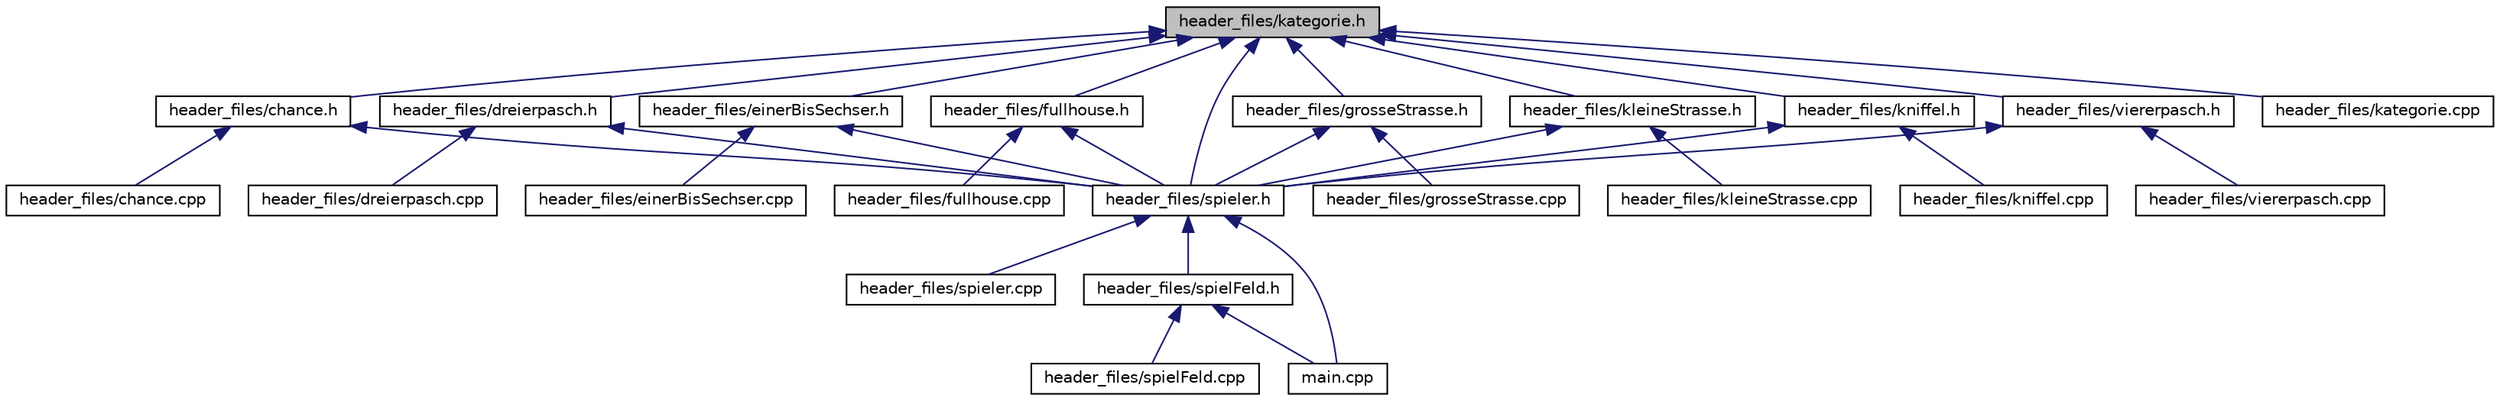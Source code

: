 digraph "header_files/kategorie.h"
{
  edge [fontname="Helvetica",fontsize="10",labelfontname="Helvetica",labelfontsize="10"];
  node [fontname="Helvetica",fontsize="10",shape=record];
  Node1 [label="header_files/kategorie.h",height=0.2,width=0.4,color="black", fillcolor="grey75", style="filled" fontcolor="black"];
  Node1 -> Node2 [dir="back",color="midnightblue",fontsize="10",style="solid",fontname="Helvetica"];
  Node2 [label="header_files/chance.h",height=0.2,width=0.4,color="black", fillcolor="white", style="filled",URL="$chance_8h.html"];
  Node2 -> Node3 [dir="back",color="midnightblue",fontsize="10",style="solid",fontname="Helvetica"];
  Node3 [label="header_files/chance.cpp",height=0.2,width=0.4,color="black", fillcolor="white", style="filled",URL="$chance_8cpp.html"];
  Node2 -> Node4 [dir="back",color="midnightblue",fontsize="10",style="solid",fontname="Helvetica"];
  Node4 [label="header_files/spieler.h",height=0.2,width=0.4,color="black", fillcolor="white", style="filled",URL="$spieler_8h.html"];
  Node4 -> Node5 [dir="back",color="midnightblue",fontsize="10",style="solid",fontname="Helvetica"];
  Node5 [label="header_files/spieler.cpp",height=0.2,width=0.4,color="black", fillcolor="white", style="filled",URL="$spieler_8cpp.html"];
  Node4 -> Node6 [dir="back",color="midnightblue",fontsize="10",style="solid",fontname="Helvetica"];
  Node6 [label="header_files/spielFeld.h",height=0.2,width=0.4,color="black", fillcolor="white", style="filled",URL="$spiel_feld_8h.html"];
  Node6 -> Node7 [dir="back",color="midnightblue",fontsize="10",style="solid",fontname="Helvetica"];
  Node7 [label="header_files/spielFeld.cpp",height=0.2,width=0.4,color="black", fillcolor="white", style="filled",URL="$spiel_feld_8cpp.html"];
  Node6 -> Node8 [dir="back",color="midnightblue",fontsize="10",style="solid",fontname="Helvetica"];
  Node8 [label="main.cpp",height=0.2,width=0.4,color="black", fillcolor="white", style="filled",URL="$main_8cpp.html"];
  Node4 -> Node8 [dir="back",color="midnightblue",fontsize="10",style="solid",fontname="Helvetica"];
  Node1 -> Node9 [dir="back",color="midnightblue",fontsize="10",style="solid",fontname="Helvetica"];
  Node9 [label="header_files/dreierpasch.h",height=0.2,width=0.4,color="black", fillcolor="white", style="filled",URL="$dreierpasch_8h.html"];
  Node9 -> Node10 [dir="back",color="midnightblue",fontsize="10",style="solid",fontname="Helvetica"];
  Node10 [label="header_files/dreierpasch.cpp",height=0.2,width=0.4,color="black", fillcolor="white", style="filled",URL="$dreierpasch_8cpp.html"];
  Node9 -> Node4 [dir="back",color="midnightblue",fontsize="10",style="solid",fontname="Helvetica"];
  Node1 -> Node11 [dir="back",color="midnightblue",fontsize="10",style="solid",fontname="Helvetica"];
  Node11 [label="header_files/einerBisSechser.h",height=0.2,width=0.4,color="black", fillcolor="white", style="filled",URL="$einer_bis_sechser_8h.html"];
  Node11 -> Node12 [dir="back",color="midnightblue",fontsize="10",style="solid",fontname="Helvetica"];
  Node12 [label="header_files/einerBisSechser.cpp",height=0.2,width=0.4,color="black", fillcolor="white", style="filled",URL="$einer_bis_sechser_8cpp.html"];
  Node11 -> Node4 [dir="back",color="midnightblue",fontsize="10",style="solid",fontname="Helvetica"];
  Node1 -> Node13 [dir="back",color="midnightblue",fontsize="10",style="solid",fontname="Helvetica"];
  Node13 [label="header_files/fullhouse.h",height=0.2,width=0.4,color="black", fillcolor="white", style="filled",URL="$fullhouse_8h.html"];
  Node13 -> Node14 [dir="back",color="midnightblue",fontsize="10",style="solid",fontname="Helvetica"];
  Node14 [label="header_files/fullhouse.cpp",height=0.2,width=0.4,color="black", fillcolor="white", style="filled",URL="$fullhouse_8cpp.html"];
  Node13 -> Node4 [dir="back",color="midnightblue",fontsize="10",style="solid",fontname="Helvetica"];
  Node1 -> Node15 [dir="back",color="midnightblue",fontsize="10",style="solid",fontname="Helvetica"];
  Node15 [label="header_files/grosseStrasse.h",height=0.2,width=0.4,color="black", fillcolor="white", style="filled",URL="$grosse_strasse_8h.html"];
  Node15 -> Node16 [dir="back",color="midnightblue",fontsize="10",style="solid",fontname="Helvetica"];
  Node16 [label="header_files/grosseStrasse.cpp",height=0.2,width=0.4,color="black", fillcolor="white", style="filled",URL="$grosse_strasse_8cpp.html"];
  Node15 -> Node4 [dir="back",color="midnightblue",fontsize="10",style="solid",fontname="Helvetica"];
  Node1 -> Node17 [dir="back",color="midnightblue",fontsize="10",style="solid",fontname="Helvetica"];
  Node17 [label="header_files/kategorie.cpp",height=0.2,width=0.4,color="black", fillcolor="white", style="filled",URL="$kategorie_8cpp.html"];
  Node1 -> Node18 [dir="back",color="midnightblue",fontsize="10",style="solid",fontname="Helvetica"];
  Node18 [label="header_files/kleineStrasse.h",height=0.2,width=0.4,color="black", fillcolor="white", style="filled",URL="$kleine_strasse_8h.html"];
  Node18 -> Node19 [dir="back",color="midnightblue",fontsize="10",style="solid",fontname="Helvetica"];
  Node19 [label="header_files/kleineStrasse.cpp",height=0.2,width=0.4,color="black", fillcolor="white", style="filled",URL="$kleine_strasse_8cpp.html"];
  Node18 -> Node4 [dir="back",color="midnightblue",fontsize="10",style="solid",fontname="Helvetica"];
  Node1 -> Node20 [dir="back",color="midnightblue",fontsize="10",style="solid",fontname="Helvetica"];
  Node20 [label="header_files/kniffel.h",height=0.2,width=0.4,color="black", fillcolor="white", style="filled",URL="$kniffel_8h.html"];
  Node20 -> Node21 [dir="back",color="midnightblue",fontsize="10",style="solid",fontname="Helvetica"];
  Node21 [label="header_files/kniffel.cpp",height=0.2,width=0.4,color="black", fillcolor="white", style="filled",URL="$kniffel_8cpp.html"];
  Node20 -> Node4 [dir="back",color="midnightblue",fontsize="10",style="solid",fontname="Helvetica"];
  Node1 -> Node4 [dir="back",color="midnightblue",fontsize="10",style="solid",fontname="Helvetica"];
  Node1 -> Node22 [dir="back",color="midnightblue",fontsize="10",style="solid",fontname="Helvetica"];
  Node22 [label="header_files/viererpasch.h",height=0.2,width=0.4,color="black", fillcolor="white", style="filled",URL="$viererpasch_8h.html"];
  Node22 -> Node4 [dir="back",color="midnightblue",fontsize="10",style="solid",fontname="Helvetica"];
  Node22 -> Node23 [dir="back",color="midnightblue",fontsize="10",style="solid",fontname="Helvetica"];
  Node23 [label="header_files/viererpasch.cpp",height=0.2,width=0.4,color="black", fillcolor="white", style="filled",URL="$viererpasch_8cpp.html"];
}
